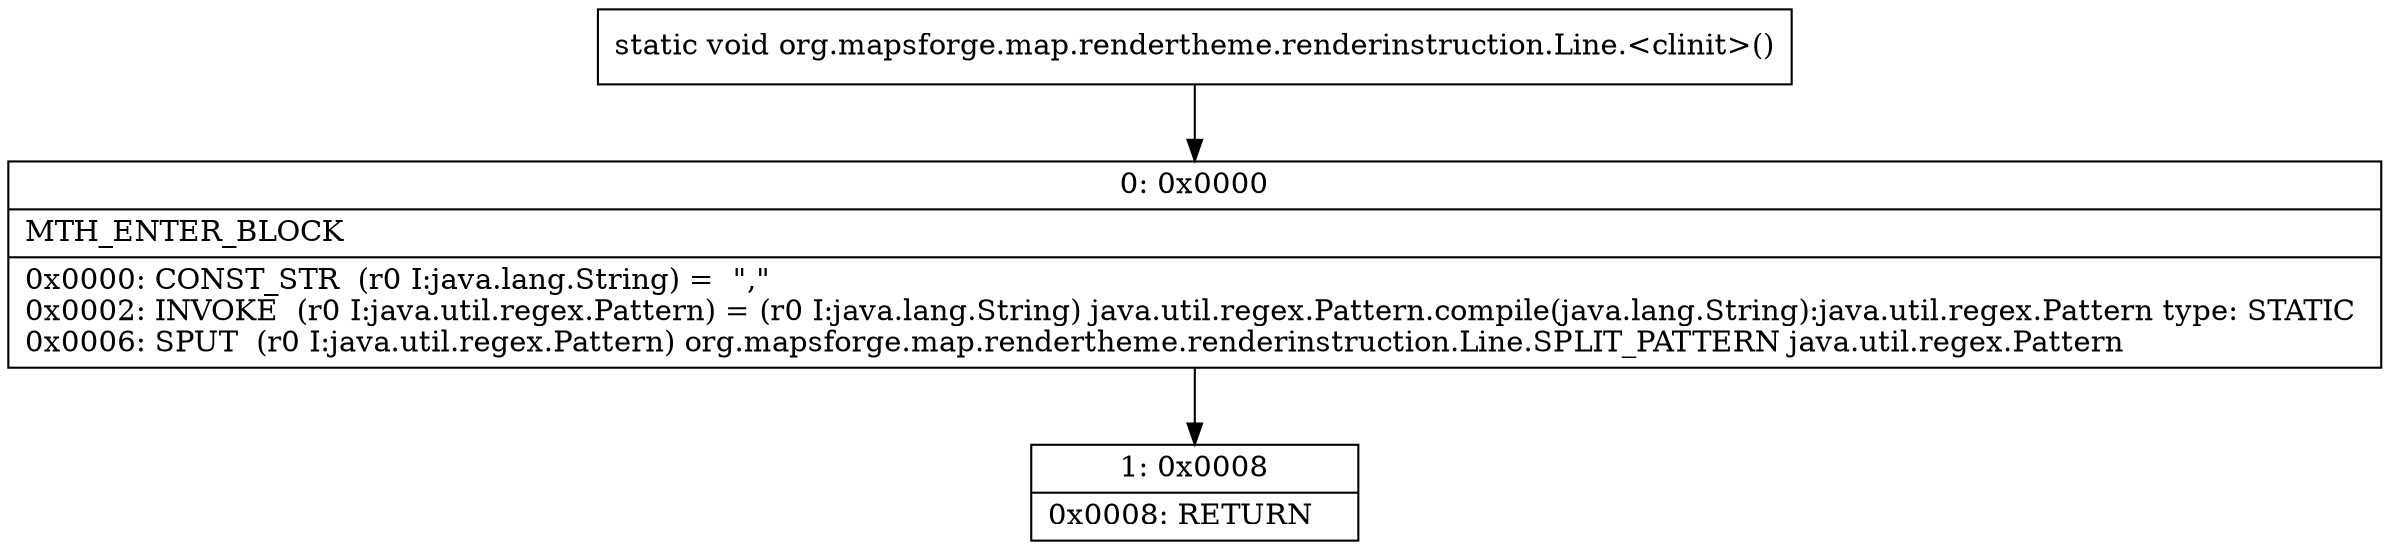 digraph "CFG fororg.mapsforge.map.rendertheme.renderinstruction.Line.\<clinit\>()V" {
Node_0 [shape=record,label="{0\:\ 0x0000|MTH_ENTER_BLOCK\l|0x0000: CONST_STR  (r0 I:java.lang.String) =  \",\" \l0x0002: INVOKE  (r0 I:java.util.regex.Pattern) = (r0 I:java.lang.String) java.util.regex.Pattern.compile(java.lang.String):java.util.regex.Pattern type: STATIC \l0x0006: SPUT  (r0 I:java.util.regex.Pattern) org.mapsforge.map.rendertheme.renderinstruction.Line.SPLIT_PATTERN java.util.regex.Pattern \l}"];
Node_1 [shape=record,label="{1\:\ 0x0008|0x0008: RETURN   \l}"];
MethodNode[shape=record,label="{static void org.mapsforge.map.rendertheme.renderinstruction.Line.\<clinit\>() }"];
MethodNode -> Node_0;
Node_0 -> Node_1;
}

